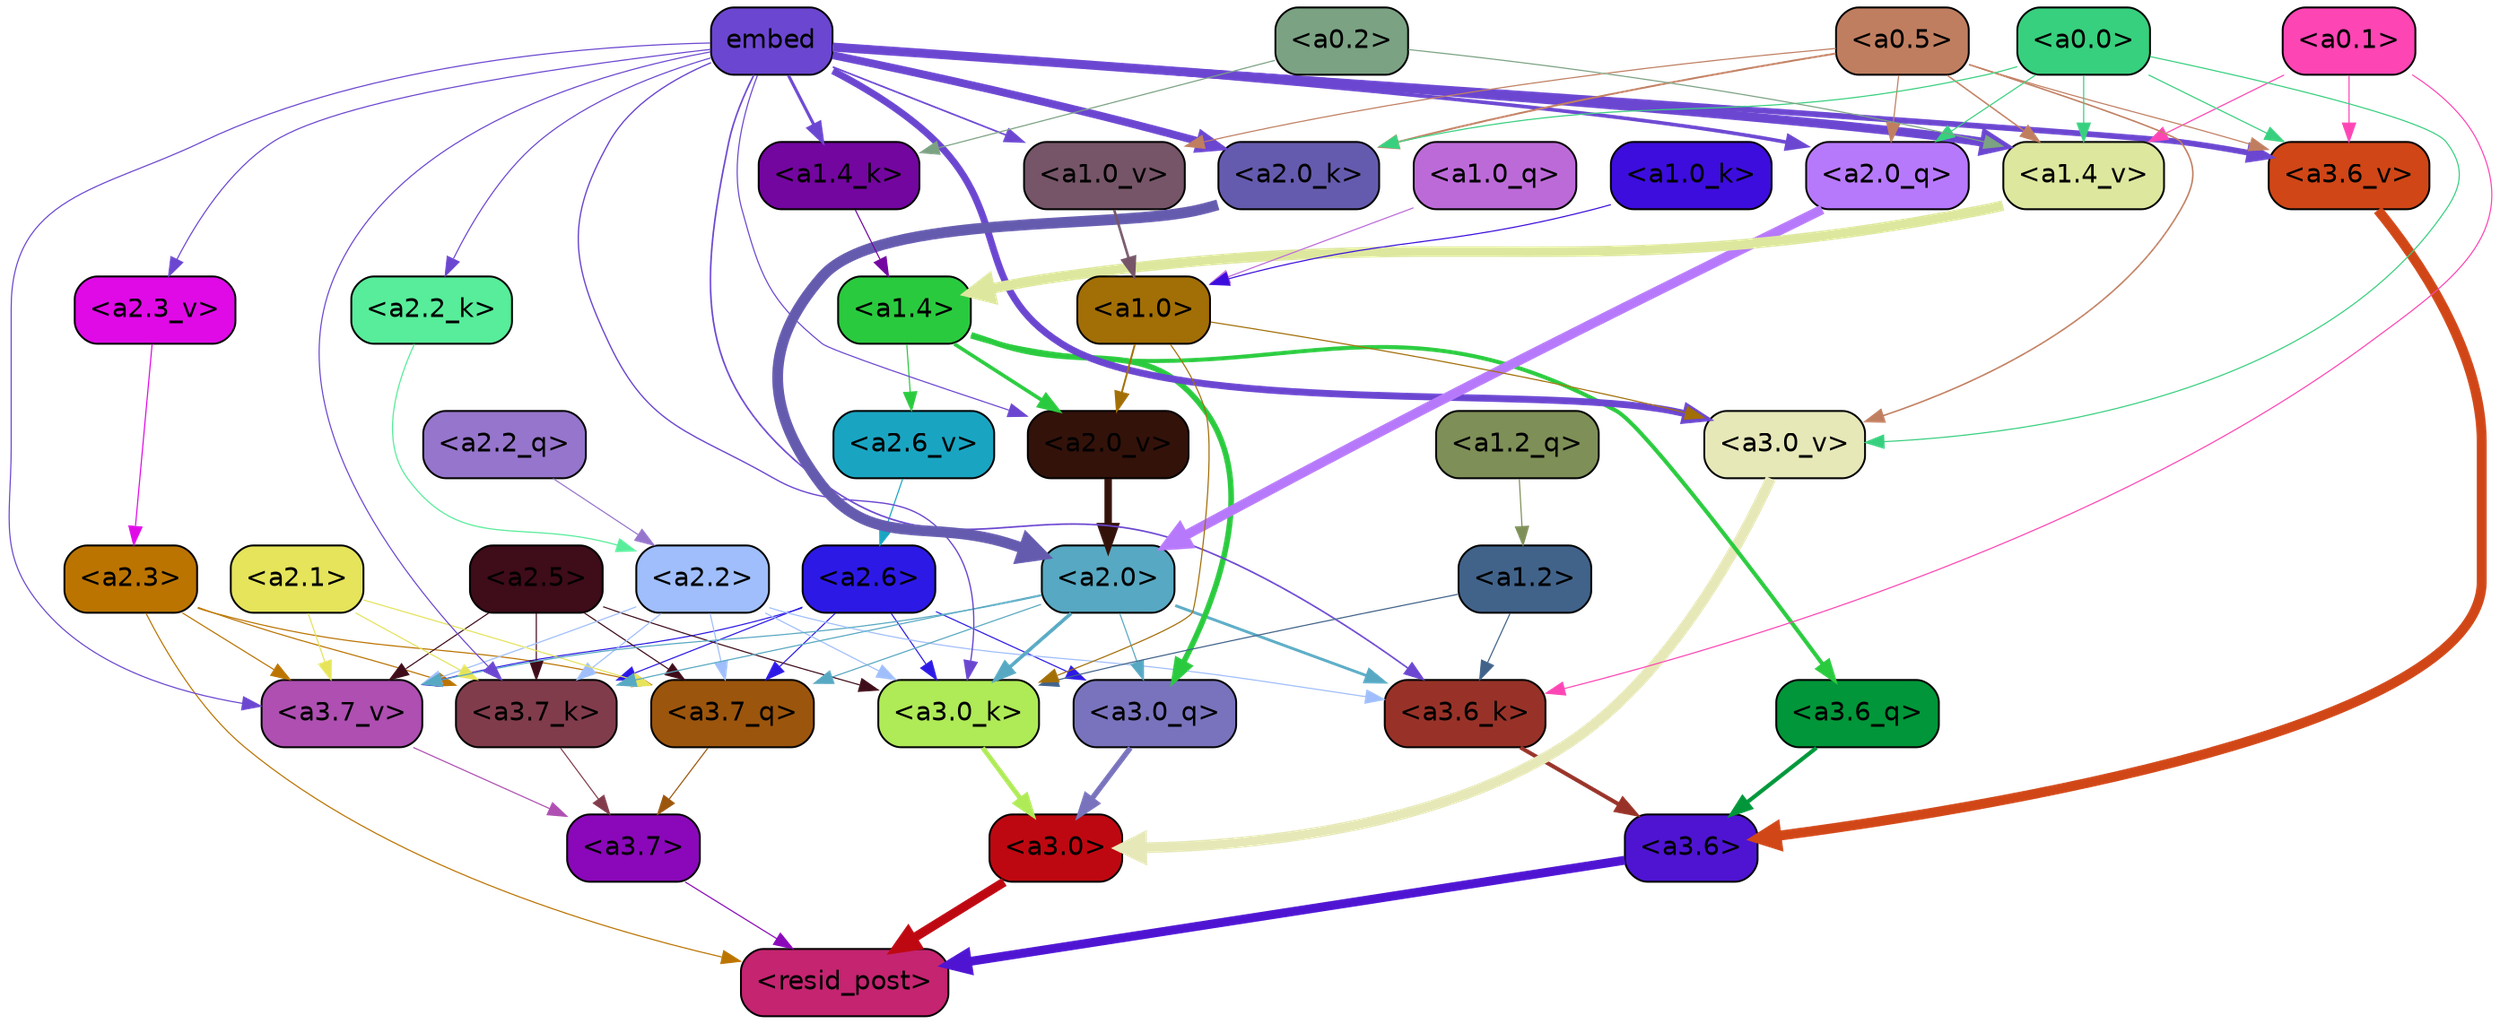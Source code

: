 strict digraph "" {
	graph [bgcolor=transparent,
		layout=dot,
		overlap=false,
		splines=true
	];
	"<a3.7>"	[color=black,
		fillcolor="#8a08b9",
		fontname=Helvetica,
		shape=box,
		style="filled, rounded"];
	"<resid_post>"	[color=black,
		fillcolor="#c42470",
		fontname=Helvetica,
		shape=box,
		style="filled, rounded"];
	"<a3.7>" -> "<resid_post>"	[color="#8a08b9",
		penwidth=0.6];
	"<a3.6>"	[color=black,
		fillcolor="#4e14d2",
		fontname=Helvetica,
		shape=box,
		style="filled, rounded"];
	"<a3.6>" -> "<resid_post>"	[color="#4e14d2",
		penwidth=4.7534414529800415];
	"<a3.0>"	[color=black,
		fillcolor="#be0811",
		fontname=Helvetica,
		shape=box,
		style="filled, rounded"];
	"<a3.0>" -> "<resid_post>"	[color="#be0811",
		penwidth=4.898576855659485];
	"<a2.3>"	[color=black,
		fillcolor="#bb7400",
		fontname=Helvetica,
		shape=box,
		style="filled, rounded"];
	"<a2.3>" -> "<resid_post>"	[color="#bb7400",
		penwidth=0.6];
	"<a3.7_q>"	[color=black,
		fillcolor="#9c550c",
		fontname=Helvetica,
		shape=box,
		style="filled, rounded"];
	"<a2.3>" -> "<a3.7_q>"	[color="#bb7400",
		penwidth=0.6];
	"<a3.7_k>"	[color=black,
		fillcolor="#813c4c",
		fontname=Helvetica,
		shape=box,
		style="filled, rounded"];
	"<a2.3>" -> "<a3.7_k>"	[color="#bb7400",
		penwidth=0.6];
	"<a3.7_v>"	[color=black,
		fillcolor="#ae4fb1",
		fontname=Helvetica,
		shape=box,
		style="filled, rounded"];
	"<a2.3>" -> "<a3.7_v>"	[color="#bb7400",
		penwidth=0.6];
	"<a3.7_q>" -> "<a3.7>"	[color="#9c550c",
		penwidth=0.6];
	"<a3.6_q>"	[color=black,
		fillcolor="#019639",
		fontname=Helvetica,
		shape=box,
		style="filled, rounded"];
	"<a3.6_q>" -> "<a3.6>"	[color="#019639",
		penwidth=2.160832464694977];
	"<a3.0_q>"	[color=black,
		fillcolor="#7973bd",
		fontname=Helvetica,
		shape=box,
		style="filled, rounded"];
	"<a3.0_q>" -> "<a3.0>"	[color="#7973bd",
		penwidth=2.870753765106201];
	"<a3.7_k>" -> "<a3.7>"	[color="#813c4c",
		penwidth=0.6];
	"<a3.6_k>"	[color=black,
		fillcolor="#983228",
		fontname=Helvetica,
		shape=box,
		style="filled, rounded"];
	"<a3.6_k>" -> "<a3.6>"	[color="#983228",
		penwidth=2.13908451795578];
	"<a3.0_k>"	[color=black,
		fillcolor="#afea57",
		fontname=Helvetica,
		shape=box,
		style="filled, rounded"];
	"<a3.0_k>" -> "<a3.0>"	[color="#afea57",
		penwidth=2.520303964614868];
	"<a3.7_v>" -> "<a3.7>"	[color="#ae4fb1",
		penwidth=0.6];
	"<a3.6_v>"	[color=black,
		fillcolor="#d04617",
		fontname=Helvetica,
		shape=box,
		style="filled, rounded"];
	"<a3.6_v>" -> "<a3.6>"	[color="#d04617",
		penwidth=5.297133803367615];
	"<a3.0_v>"	[color=black,
		fillcolor="#e6e8b8",
		fontname=Helvetica,
		shape=box,
		style="filled, rounded"];
	"<a3.0_v>" -> "<a3.0>"	[color="#e6e8b8",
		penwidth=5.680712580680847];
	"<a2.6>"	[color=black,
		fillcolor="#2c19e6",
		fontname=Helvetica,
		shape=box,
		style="filled, rounded"];
	"<a2.6>" -> "<a3.7_q>"	[color="#2c19e6",
		penwidth=0.6];
	"<a2.6>" -> "<a3.0_q>"	[color="#2c19e6",
		penwidth=0.6];
	"<a2.6>" -> "<a3.7_k>"	[color="#2c19e6",
		penwidth=0.6];
	"<a2.6>" -> "<a3.0_k>"	[color="#2c19e6",
		penwidth=0.6];
	"<a2.6>" -> "<a3.7_v>"	[color="#2c19e6",
		penwidth=0.6];
	"<a2.5>"	[color=black,
		fillcolor="#3f0c19",
		fontname=Helvetica,
		shape=box,
		style="filled, rounded"];
	"<a2.5>" -> "<a3.7_q>"	[color="#3f0c19",
		penwidth=0.6];
	"<a2.5>" -> "<a3.7_k>"	[color="#3f0c19",
		penwidth=0.6];
	"<a2.5>" -> "<a3.0_k>"	[color="#3f0c19",
		penwidth=0.6];
	"<a2.5>" -> "<a3.7_v>"	[color="#3f0c19",
		penwidth=0.6];
	"<a2.2>"	[color=black,
		fillcolor="#9fbefb",
		fontname=Helvetica,
		shape=box,
		style="filled, rounded"];
	"<a2.2>" -> "<a3.7_q>"	[color="#9fbefb",
		penwidth=0.6];
	"<a2.2>" -> "<a3.7_k>"	[color="#9fbefb",
		penwidth=0.6];
	"<a2.2>" -> "<a3.6_k>"	[color="#9fbefb",
		penwidth=0.6];
	"<a2.2>" -> "<a3.0_k>"	[color="#9fbefb",
		penwidth=0.6];
	"<a2.2>" -> "<a3.7_v>"	[color="#9fbefb",
		penwidth=0.6];
	"<a2.1>"	[color=black,
		fillcolor="#e5e45b",
		fontname=Helvetica,
		shape=box,
		style="filled, rounded"];
	"<a2.1>" -> "<a3.7_q>"	[color="#e5e45b",
		penwidth=0.6];
	"<a2.1>" -> "<a3.7_k>"	[color="#e5e45b",
		penwidth=0.6];
	"<a2.1>" -> "<a3.7_v>"	[color="#e5e45b",
		penwidth=0.6];
	"<a2.0>"	[color=black,
		fillcolor="#57a8c2",
		fontname=Helvetica,
		shape=box,
		style="filled, rounded"];
	"<a2.0>" -> "<a3.7_q>"	[color="#57a8c2",
		penwidth=0.6];
	"<a2.0>" -> "<a3.0_q>"	[color="#57a8c2",
		penwidth=0.6];
	"<a2.0>" -> "<a3.7_k>"	[color="#57a8c2",
		penwidth=0.6];
	"<a2.0>" -> "<a3.6_k>"	[color="#57a8c2",
		penwidth=1.4784413101151586];
	"<a2.0>" -> "<a3.0_k>"	[color="#57a8c2",
		penwidth=1.8858084231615067];
	"<a2.0>" -> "<a3.7_v>"	[color="#57a8c2",
		penwidth=0.6];
	"<a1.4>"	[color=black,
		fillcolor="#2aca3e",
		fontname=Helvetica,
		shape=box,
		style="filled, rounded"];
	"<a1.4>" -> "<a3.6_q>"	[color="#2aca3e",
		penwidth=2.149975523352623];
	"<a1.4>" -> "<a3.0_q>"	[color="#2aca3e",
		penwidth=3.0018038749694824];
	"<a2.6_v>"	[color=black,
		fillcolor="#19a5c2",
		fontname=Helvetica,
		shape=box,
		style="filled, rounded"];
	"<a1.4>" -> "<a2.6_v>"	[color="#2aca3e",
		penwidth=0.6];
	"<a2.0_v>"	[color=black,
		fillcolor="#33120a",
		fontname=Helvetica,
		shape=box,
		style="filled, rounded"];
	"<a1.4>" -> "<a2.0_v>"	[color="#2aca3e",
		penwidth=1.925402581691742];
	embed	[color=black,
		fillcolor="#6b46d0",
		fontname=Helvetica,
		shape=box,
		style="filled, rounded"];
	embed -> "<a3.7_k>"	[color="#6b46d0",
		penwidth=0.6];
	embed -> "<a3.6_k>"	[color="#6b46d0",
		penwidth=0.8552796393632889];
	embed -> "<a3.0_k>"	[color="#6b46d0",
		penwidth=0.691851794719696];
	embed -> "<a3.7_v>"	[color="#6b46d0",
		penwidth=0.6];
	embed -> "<a3.6_v>"	[color="#6b46d0",
		penwidth=3.067279100418091];
	embed -> "<a3.0_v>"	[color="#6b46d0",
		penwidth=3.6927278637886047];
	"<a2.0_q>"	[color=black,
		fillcolor="#b779fb",
		fontname=Helvetica,
		shape=box,
		style="filled, rounded"];
	embed -> "<a2.0_q>"	[color="#6b46d0",
		penwidth=1.944248914718628];
	"<a2.2_k>"	[color=black,
		fillcolor="#57ed9a",
		fontname=Helvetica,
		shape=box,
		style="filled, rounded"];
	embed -> "<a2.2_k>"	[color="#6b46d0",
		penwidth=0.6];
	"<a2.0_k>"	[color=black,
		fillcolor="#655bae",
		fontname=Helvetica,
		shape=box,
		style="filled, rounded"];
	embed -> "<a2.0_k>"	[color="#6b46d0",
		penwidth=4.198909968137741];
	"<a2.3_v>"	[color=black,
		fillcolor="#e00ae7",
		fontname=Helvetica,
		shape=box,
		style="filled, rounded"];
	embed -> "<a2.3_v>"	[color="#6b46d0",
		penwidth=0.6];
	embed -> "<a2.0_v>"	[color="#6b46d0",
		penwidth=0.6];
	"<a1.4_k>"	[color=black,
		fillcolor="#73069f",
		fontname=Helvetica,
		shape=box,
		style="filled, rounded"];
	embed -> "<a1.4_k>"	[color="#6b46d0",
		penwidth=1.6299549341201782];
	"<a1.4_v>"	[color=black,
		fillcolor="#dde79e",
		fontname=Helvetica,
		shape=box,
		style="filled, rounded"];
	embed -> "<a1.4_v>"	[color="#6b46d0",
		penwidth=4.780120432376862];
	"<a1.0_v>"	[color=black,
		fillcolor="#755567",
		fontname=Helvetica,
		shape=box,
		style="filled, rounded"];
	embed -> "<a1.0_v>"	[color="#6b46d0",
		penwidth=0.8886437299661338];
	"<a1.2>"	[color=black,
		fillcolor="#41638a",
		fontname=Helvetica,
		shape=box,
		style="filled, rounded"];
	"<a1.2>" -> "<a3.6_k>"	[color="#41638a",
		penwidth=0.6];
	"<a1.2>" -> "<a3.0_k>"	[color="#41638a",
		penwidth=0.6];
	"<a0.1>"	[color=black,
		fillcolor="#fd45b4",
		fontname=Helvetica,
		shape=box,
		style="filled, rounded"];
	"<a0.1>" -> "<a3.6_k>"	[color="#fd45b4",
		penwidth=0.6];
	"<a0.1>" -> "<a3.6_v>"	[color="#fd45b4",
		penwidth=0.6];
	"<a0.1>" -> "<a1.4_v>"	[color="#fd45b4",
		penwidth=0.6];
	"<a1.0>"	[color=black,
		fillcolor="#a26e06",
		fontname=Helvetica,
		shape=box,
		style="filled, rounded"];
	"<a1.0>" -> "<a3.0_k>"	[color="#a26e06",
		penwidth=0.6];
	"<a1.0>" -> "<a3.0_v>"	[color="#a26e06",
		penwidth=0.6];
	"<a1.0>" -> "<a2.0_v>"	[color="#a26e06",
		penwidth=0.9920598268508911];
	"<a0.5>"	[color=black,
		fillcolor="#c07e60",
		fontname=Helvetica,
		shape=box,
		style="filled, rounded"];
	"<a0.5>" -> "<a3.6_v>"	[color="#c07e60",
		penwidth=0.6];
	"<a0.5>" -> "<a3.0_v>"	[color="#c07e60",
		penwidth=0.8028683364391327];
	"<a0.5>" -> "<a2.0_q>"	[color="#c07e60",
		penwidth=0.6];
	"<a0.5>" -> "<a2.0_k>"	[color="#c07e60",
		penwidth=0.9883035719394684];
	"<a0.5>" -> "<a1.4_v>"	[color="#c07e60",
		penwidth=0.7686666250228882];
	"<a0.5>" -> "<a1.0_v>"	[color="#c07e60",
		penwidth=0.6];
	"<a0.0>"	[color=black,
		fillcolor="#37d07e",
		fontname=Helvetica,
		shape=box,
		style="filled, rounded"];
	"<a0.0>" -> "<a3.6_v>"	[color="#37d07e",
		penwidth=0.6];
	"<a0.0>" -> "<a3.0_v>"	[color="#37d07e",
		penwidth=0.6];
	"<a0.0>" -> "<a2.0_q>"	[color="#37d07e",
		penwidth=0.6];
	"<a0.0>" -> "<a2.0_k>"	[color="#37d07e",
		penwidth=0.6];
	"<a0.0>" -> "<a1.4_v>"	[color="#37d07e",
		penwidth=0.6];
	"<a2.2_q>"	[color=black,
		fillcolor="#9675cc",
		fontname=Helvetica,
		shape=box,
		style="filled, rounded"];
	"<a2.2_q>" -> "<a2.2>"	[color="#9675cc",
		penwidth=0.6];
	"<a2.0_q>" -> "<a2.0>"	[color="#b779fb",
		penwidth=5.1847569942474365];
	"<a2.2_k>" -> "<a2.2>"	[color="#57ed9a",
		penwidth=0.6149471998214722];
	"<a2.0_k>" -> "<a2.0>"	[color="#655bae",
		penwidth=5.773491740226746];
	"<a2.6_v>" -> "<a2.6>"	[color="#19a5c2",
		penwidth=0.6];
	"<a2.3_v>" -> "<a2.3>"	[color="#e00ae7",
		penwidth=0.6];
	"<a2.0_v>" -> "<a2.0>"	[color="#33120a",
		penwidth=3.9731863737106323];
	"<a1.2_q>"	[color=black,
		fillcolor="#7e8f57",
		fontname=Helvetica,
		shape=box,
		style="filled, rounded"];
	"<a1.2_q>" -> "<a1.2>"	[color="#7e8f57",
		penwidth=0.6];
	"<a1.0_q>"	[color=black,
		fillcolor="#bd6ad9",
		fontname=Helvetica,
		shape=box,
		style="filled, rounded"];
	"<a1.0_q>" -> "<a1.0>"	[color="#bd6ad9",
		penwidth=0.6];
	"<a1.4_k>" -> "<a1.4>"	[color="#73069f",
		penwidth=0.6];
	"<a1.0_k>"	[color=black,
		fillcolor="#3c0ddd",
		fontname=Helvetica,
		shape=box,
		style="filled, rounded"];
	"<a1.0_k>" -> "<a1.0>"	[color="#3c0ddd",
		penwidth=0.6];
	"<a1.4_v>" -> "<a1.4>"	[color="#dde79e",
		penwidth=5.565408229827881];
	"<a1.0_v>" -> "<a1.0>"	[color="#755567",
		penwidth=1.3358666002750397];
	"<a0.2>"	[color=black,
		fillcolor="#7ba283",
		fontname=Helvetica,
		shape=box,
		style="filled, rounded"];
	"<a0.2>" -> "<a1.4_k>"	[color="#7ba283",
		penwidth=0.6];
	"<a0.2>" -> "<a1.4_v>"	[color="#7ba283",
		penwidth=0.6];
}
